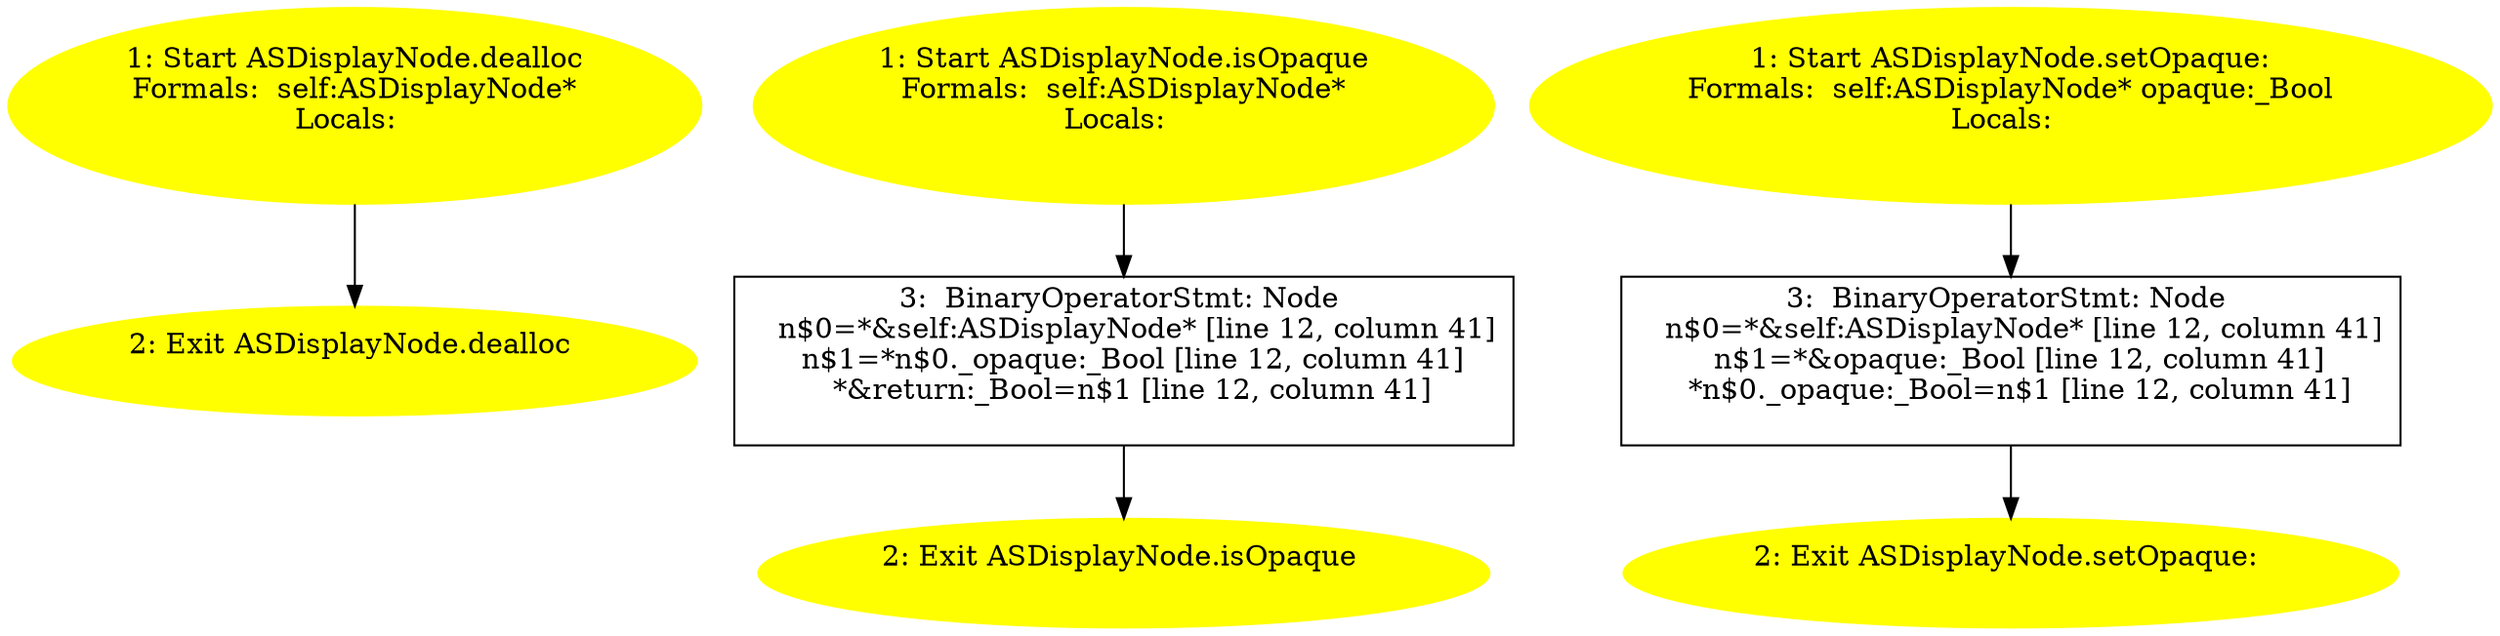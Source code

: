 /* @generated */
digraph cfg {
"dealloc#ASDisplayNode#[instance].5cac6385f2287fe5_1" [label="1: Start ASDisplayNode.dealloc\nFormals:  self:ASDisplayNode*\nLocals:  \n  " color=yellow style=filled]
	

	 "dealloc#ASDisplayNode#[instance].5cac6385f2287fe5_1" -> "dealloc#ASDisplayNode#[instance].5cac6385f2287fe5_2" ;
"dealloc#ASDisplayNode#[instance].5cac6385f2287fe5_2" [label="2: Exit ASDisplayNode.dealloc \n  " color=yellow style=filled]
	

"isOpaque#ASDisplayNode#[instance].76267021bfaadf7c_1" [label="1: Start ASDisplayNode.isOpaque\nFormals:  self:ASDisplayNode*\nLocals:  \n  " color=yellow style=filled]
	

	 "isOpaque#ASDisplayNode#[instance].76267021bfaadf7c_1" -> "isOpaque#ASDisplayNode#[instance].76267021bfaadf7c_3" ;
"isOpaque#ASDisplayNode#[instance].76267021bfaadf7c_2" [label="2: Exit ASDisplayNode.isOpaque \n  " color=yellow style=filled]
	

"isOpaque#ASDisplayNode#[instance].76267021bfaadf7c_3" [label="3:  BinaryOperatorStmt: Node \n   n$0=*&self:ASDisplayNode* [line 12, column 41]\n  n$1=*n$0._opaque:_Bool [line 12, column 41]\n  *&return:_Bool=n$1 [line 12, column 41]\n " shape="box"]
	

	 "isOpaque#ASDisplayNode#[instance].76267021bfaadf7c_3" -> "isOpaque#ASDisplayNode#[instance].76267021bfaadf7c_2" ;
"setOpaque:#ASDisplayNode#[instanc.d07b70064c2fe24b_1" [label="1: Start ASDisplayNode.setOpaque:\nFormals:  self:ASDisplayNode* opaque:_Bool\nLocals:  \n  " color=yellow style=filled]
	

	 "setOpaque:#ASDisplayNode#[instanc.d07b70064c2fe24b_1" -> "setOpaque:#ASDisplayNode#[instanc.d07b70064c2fe24b_3" ;
"setOpaque:#ASDisplayNode#[instanc.d07b70064c2fe24b_2" [label="2: Exit ASDisplayNode.setOpaque: \n  " color=yellow style=filled]
	

"setOpaque:#ASDisplayNode#[instanc.d07b70064c2fe24b_3" [label="3:  BinaryOperatorStmt: Node \n   n$0=*&self:ASDisplayNode* [line 12, column 41]\n  n$1=*&opaque:_Bool [line 12, column 41]\n  *n$0._opaque:_Bool=n$1 [line 12, column 41]\n " shape="box"]
	

	 "setOpaque:#ASDisplayNode#[instanc.d07b70064c2fe24b_3" -> "setOpaque:#ASDisplayNode#[instanc.d07b70064c2fe24b_2" ;
}
